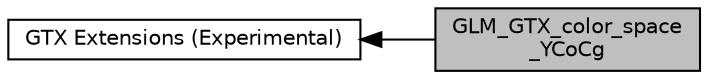 digraph "GLM_GTX_color_space_YCoCg"
{
  edge [fontname="Helvetica",fontsize="10",labelfontname="Helvetica",labelfontsize="10"];
  node [fontname="Helvetica",fontsize="10",shape=box];
  rankdir=LR;
  Node2 [label="GTX Extensions (Experimental)",height=0.2,width=0.4,color="black", fillcolor="white", style="filled",URL="$group__gtx.html",tooltip="Functions and types that the GLSL specification doesn't define, but useful to have for a C++ program."];
  Node1 [label="GLM_GTX_color_space\l_YCoCg",height=0.2,width=0.4,color="black", fillcolor="grey75", style="filled", fontcolor="black",tooltip="RGB to YCoCg conversions and operations."];
  Node2->Node1 [shape=plaintext, dir="back", style="solid"];
}
